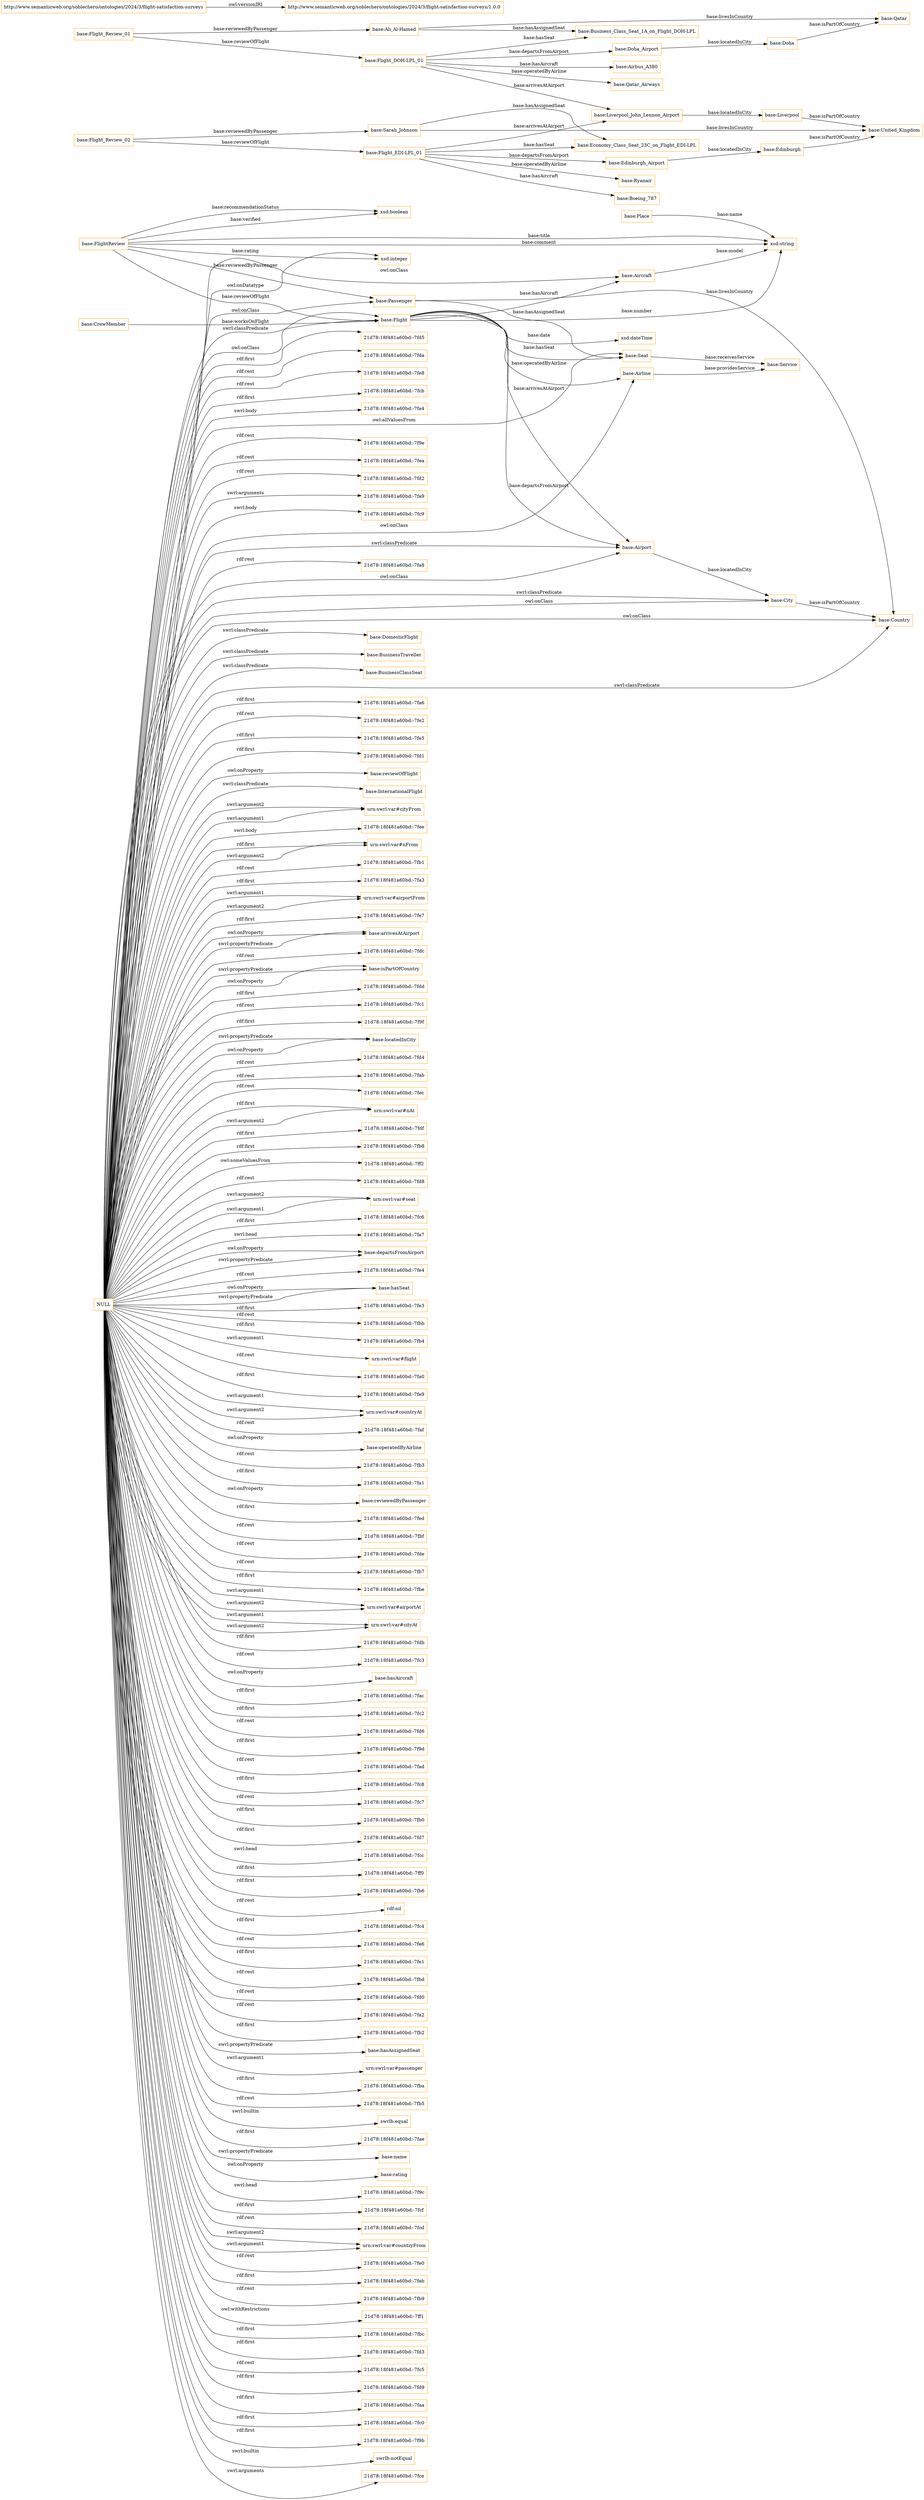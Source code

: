 digraph ar2dtool_diagram { 
rankdir=LR;
size="1501"
node [shape = rectangle, color="orange"]; "base:City" "base:Passenger" "base:Airline" "base:DomesticFlight" "base:Airport" "base:Place" "base:BusinessTraveller" "base:Service" "base:Country" "base:Flight" "base:CrewMember" "base:BusinessClassSeat" "base:Seat" "base:Aircraft" "base:InternationalFlight" "base:FlightReview" ; /*classes style*/
	"base:Edinburgh" -> "base:United_Kingdom" [ label = "base:isPartOfCountry" ];
	"NULL" -> "urn:swrl:var#cityFrom" [ label = "swrl:argument2" ];
	"NULL" -> "21d78:18f481a60bd:-7fee" [ label = "swrl:body" ];
	"NULL" -> "urn:swrl:var#nFrom" [ label = "rdf:first" ];
	"NULL" -> "21d78:18f481a60bd:-7fb1" [ label = "rdf:rest" ];
	"NULL" -> "21d78:18f481a60bd:-7fa3" [ label = "rdf:first" ];
	"NULL" -> "urn:swrl:var#airportFrom" [ label = "swrl:argument1" ];
	"NULL" -> "21d78:18f481a60bd:-7fe7" [ label = "rdf:first" ];
	"NULL" -> "base:arrivesAtAirport" [ label = "owl:onProperty" ];
	"NULL" -> "base:Airport" [ label = "swrl:classPredicate" ];
	"NULL" -> "base:Seat" [ label = "owl:allValuesFrom" ];
	"NULL" -> "21d78:18f481a60bd:-7fdc" [ label = "rdf:rest" ];
	"NULL" -> "base:isPartOfCountry" [ label = "swrl:propertyPredicate" ];
	"NULL" -> "xsd:integer" [ label = "owl:onDatatype" ];
	"NULL" -> "21d78:18f481a60bd:-7fdd" [ label = "rdf:first" ];
	"NULL" -> "21d78:18f481a60bd:-7fc1" [ label = "rdf:rest" ];
	"NULL" -> "base:arrivesAtAirport" [ label = "swrl:propertyPredicate" ];
	"NULL" -> "21d78:18f481a60bd:-7f9f" [ label = "rdf:first" ];
	"NULL" -> "base:locatedInCity" [ label = "swrl:propertyPredicate" ];
	"NULL" -> "21d78:18f481a60bd:-7fd4" [ label = "rdf:rest" ];
	"NULL" -> "21d78:18f481a60bd:-7fab" [ label = "rdf:rest" ];
	"NULL" -> "21d78:18f481a60bd:-7fec" [ label = "rdf:rest" ];
	"NULL" -> "base:Airport" [ label = "owl:onClass" ];
	"NULL" -> "base:DomesticFlight" [ label = "swrl:classPredicate" ];
	"NULL" -> "urn:swrl:var#nAt" [ label = "rdf:first" ];
	"NULL" -> "21d78:18f481a60bd:-7fdf" [ label = "rdf:first" ];
	"NULL" -> "21d78:18f481a60bd:-7fb8" [ label = "rdf:first" ];
	"NULL" -> "urn:swrl:var#nFrom" [ label = "swrl:argument2" ];
	"NULL" -> "21d78:18f481a60bd:-7ff2" [ label = "owl:someValuesFrom" ];
	"NULL" -> "21d78:18f481a60bd:-7fd8" [ label = "rdf:rest" ];
	"NULL" -> "base:Passenger" [ label = "owl:onClass" ];
	"NULL" -> "urn:swrl:var#seat" [ label = "swrl:argument2" ];
	"NULL" -> "base:Country" [ label = "owl:onClass" ];
	"NULL" -> "21d78:18f481a60bd:-7fc6" [ label = "rdf:first" ];
	"NULL" -> "21d78:18f481a60bd:-7fa7" [ label = "swrl:head" ];
	"NULL" -> "base:departsFromAirport" [ label = "owl:onProperty" ];
	"NULL" -> "21d78:18f481a60bd:-7fe4" [ label = "rdf:rest" ];
	"NULL" -> "base:hasSeat" [ label = "owl:onProperty" ];
	"NULL" -> "base:InternationalFlight" [ label = "swrl:classPredicate" ];
	"NULL" -> "21d78:18f481a60bd:-7fe3" [ label = "rdf:first" ];
	"NULL" -> "21d78:18f481a60bd:-7fbb" [ label = "rdf:rest" ];
	"NULL" -> "base:Flight" [ label = "swrl:classPredicate" ];
	"NULL" -> "21d78:18f481a60bd:-7fb4" [ label = "rdf:first" ];
	"NULL" -> "urn:swrl:var#flight" [ label = "swrl:argument1" ];
	"NULL" -> "21d78:18f481a60bd:-7fa0" [ label = "rdf:rest" ];
	"NULL" -> "21d78:18f481a60bd:-7fe9" [ label = "rdf:first" ];
	"NULL" -> "urn:swrl:var#countryAt" [ label = "swrl:argument1" ];
	"NULL" -> "21d78:18f481a60bd:-7faf" [ label = "rdf:rest" ];
	"NULL" -> "base:operatedByAirline" [ label = "owl:onProperty" ];
	"NULL" -> "base:isPartOfCountry" [ label = "owl:onProperty" ];
	"NULL" -> "21d78:18f481a60bd:-7fb3" [ label = "rdf:rest" ];
	"NULL" -> "21d78:18f481a60bd:-7fa1" [ label = "rdf:first" ];
	"NULL" -> "base:reviewedByPassenger" [ label = "owl:onProperty" ];
	"NULL" -> "21d78:18f481a60bd:-7fed" [ label = "rdf:first" ];
	"NULL" -> "base:City" [ label = "swrl:classPredicate" ];
	"NULL" -> "base:BusinessTraveller" [ label = "swrl:classPredicate" ];
	"NULL" -> "21d78:18f481a60bd:-7fbf" [ label = "rdf:rest" ];
	"NULL" -> "21d78:18f481a60bd:-7fde" [ label = "rdf:rest" ];
	"NULL" -> "21d78:18f481a60bd:-7fb7" [ label = "rdf:rest" ];
	"NULL" -> "21d78:18f481a60bd:-7fbe" [ label = "rdf:first" ];
	"NULL" -> "urn:swrl:var#airportAt" [ label = "swrl:argument1" ];
	"NULL" -> "urn:swrl:var#cityAt" [ label = "swrl:argument1" ];
	"NULL" -> "21d78:18f481a60bd:-7fdb" [ label = "rdf:first" ];
	"NULL" -> "21d78:18f481a60bd:-7fc3" [ label = "rdf:rest" ];
	"NULL" -> "base:hasAircraft" [ label = "owl:onProperty" ];
	"NULL" -> "base:BusinessClassSeat" [ label = "swrl:classPredicate" ];
	"NULL" -> "21d78:18f481a60bd:-7fac" [ label = "rdf:first" ];
	"NULL" -> "21d78:18f481a60bd:-7fc2" [ label = "rdf:first" ];
	"NULL" -> "21d78:18f481a60bd:-7fd6" [ label = "rdf:rest" ];
	"NULL" -> "base:locatedInCity" [ label = "owl:onProperty" ];
	"NULL" -> "21d78:18f481a60bd:-7f9d" [ label = "rdf:first" ];
	"NULL" -> "21d78:18f481a60bd:-7fad" [ label = "rdf:rest" ];
	"NULL" -> "21d78:18f481a60bd:-7fc8" [ label = "rdf:first" ];
	"NULL" -> "base:Flight" [ label = "owl:onClass" ];
	"NULL" -> "21d78:18f481a60bd:-7fc7" [ label = "rdf:rest" ];
	"NULL" -> "21d78:18f481a60bd:-7fb0" [ label = "rdf:first" ];
	"NULL" -> "21d78:18f481a60bd:-7fd7" [ label = "rdf:first" ];
	"NULL" -> "21d78:18f481a60bd:-7fcc" [ label = "swrl:head" ];
	"NULL" -> "21d78:18f481a60bd:-7ff0" [ label = "rdf:first" ];
	"NULL" -> "21d78:18f481a60bd:-7fb6" [ label = "rdf:first" ];
	"NULL" -> "rdf:nil" [ label = "rdf:rest" ];
	"NULL" -> "21d78:18f481a60bd:-7fc4" [ label = "rdf:first" ];
	"NULL" -> "21d78:18f481a60bd:-7fe6" [ label = "rdf:rest" ];
	"NULL" -> "21d78:18f481a60bd:-7fe1" [ label = "rdf:first" ];
	"NULL" -> "21d78:18f481a60bd:-7fbd" [ label = "rdf:rest" ];
	"NULL" -> "21d78:18f481a60bd:-7fd0" [ label = "rdf:rest" ];
	"NULL" -> "21d78:18f481a60bd:-7fa2" [ label = "rdf:rest" ];
	"NULL" -> "urn:swrl:var#seat" [ label = "swrl:argument1" ];
	"NULL" -> "urn:swrl:var#cityAt" [ label = "swrl:argument2" ];
	"NULL" -> "21d78:18f481a60bd:-7fb2" [ label = "rdf:first" ];
	"NULL" -> "base:hasAssignedSeat" [ label = "swrl:propertyPredicate" ];
	"NULL" -> "urn:swrl:var#passenger" [ label = "swrl:argument1" ];
	"NULL" -> "21d78:18f481a60bd:-7fba" [ label = "rdf:first" ];
	"NULL" -> "base:Aircraft" [ label = "owl:onClass" ];
	"NULL" -> "21d78:18f481a60bd:-7fb5" [ label = "rdf:rest" ];
	"NULL" -> "swrlb:equal" [ label = "swrl:builtin" ];
	"NULL" -> "21d78:18f481a60bd:-7fae" [ label = "rdf:first" ];
	"NULL" -> "base:name" [ label = "swrl:propertyPredicate" ];
	"NULL" -> "base:City" [ label = "owl:onClass" ];
	"NULL" -> "base:rating" [ label = "owl:onProperty" ];
	"NULL" -> "urn:swrl:var#countryAt" [ label = "swrl:argument2" ];
	"NULL" -> "21d78:18f481a60bd:-7f9c" [ label = "swrl:head" ];
	"NULL" -> "21d78:18f481a60bd:-7fcf" [ label = "rdf:first" ];
	"NULL" -> "21d78:18f481a60bd:-7fcd" [ label = "rdf:rest" ];
	"NULL" -> "urn:swrl:var#countryFrom" [ label = "swrl:argument2" ];
	"NULL" -> "21d78:18f481a60bd:-7fe0" [ label = "rdf:rest" ];
	"NULL" -> "21d78:18f481a60bd:-7feb" [ label = "rdf:first" ];
	"NULL" -> "21d78:18f481a60bd:-7fb9" [ label = "rdf:rest" ];
	"NULL" -> "21d78:18f481a60bd:-7ff1" [ label = "owl:withRestrictions" ];
	"NULL" -> "21d78:18f481a60bd:-7fbc" [ label = "rdf:first" ];
	"NULL" -> "21d78:18f481a60bd:-7fd3" [ label = "rdf:first" ];
	"NULL" -> "21d78:18f481a60bd:-7fc5" [ label = "rdf:rest" ];
	"NULL" -> "21d78:18f481a60bd:-7fd9" [ label = "rdf:first" ];
	"NULL" -> "21d78:18f481a60bd:-7faa" [ label = "rdf:first" ];
	"NULL" -> "21d78:18f481a60bd:-7fc0" [ label = "rdf:first" ];
	"NULL" -> "21d78:18f481a60bd:-7f9b" [ label = "rdf:first" ];
	"NULL" -> "swrlb:notEqual" [ label = "swrl:builtin" ];
	"NULL" -> "21d78:18f481a60bd:-7fce" [ label = "swrl:arguments" ];
	"NULL" -> "base:Country" [ label = "swrl:classPredicate" ];
	"NULL" -> "21d78:18f481a60bd:-7fd5" [ label = "rdf:first" ];
	"NULL" -> "21d78:18f481a60bd:-7fda" [ label = "rdf:rest" ];
	"NULL" -> "base:hasSeat" [ label = "swrl:propertyPredicate" ];
	"NULL" -> "21d78:18f481a60bd:-7fe8" [ label = "rdf:rest" ];
	"NULL" -> "21d78:18f481a60bd:-7fcb" [ label = "rdf:first" ];
	"NULL" -> "21d78:18f481a60bd:-7fa4" [ label = "swrl:body" ];
	"NULL" -> "base:departsFromAirport" [ label = "swrl:propertyPredicate" ];
	"NULL" -> "urn:swrl:var#airportFrom" [ label = "swrl:argument2" ];
	"NULL" -> "21d78:18f481a60bd:-7fd2" [ label = "rdf:rest" ];
	"NULL" -> "21d78:18f481a60bd:-7fa9" [ label = "swrl:arguments" ];
	"NULL" -> "urn:swrl:var#cityFrom" [ label = "swrl:argument1" ];
	"NULL" -> "urn:swrl:var#nAt" [ label = "swrl:argument2" ];
	"NULL" -> "urn:swrl:var#airportAt" [ label = "swrl:argument2" ];
	"NULL" -> "21d78:18f481a60bd:-7fc9" [ label = "swrl:body" ];
	"NULL" -> "21d78:18f481a60bd:-7f9e" [ label = "rdf:rest" ];
	"NULL" -> "21d78:18f481a60bd:-7fea" [ label = "rdf:rest" ];
	"NULL" -> "base:Airline" [ label = "owl:onClass" ];
	"NULL" -> "21d78:18f481a60bd:-7fa8" [ label = "rdf:rest" ];
	"NULL" -> "21d78:18f481a60bd:-7fa6" [ label = "rdf:first" ];
	"NULL" -> "21d78:18f481a60bd:-7fe2" [ label = "rdf:rest" ];
	"NULL" -> "21d78:18f481a60bd:-7fe5" [ label = "rdf:first" ];
	"NULL" -> "urn:swrl:var#countryFrom" [ label = "swrl:argument1" ];
	"NULL" -> "21d78:18f481a60bd:-7fd1" [ label = "rdf:first" ];
	"NULL" -> "base:reviewOfFlight" [ label = "owl:onProperty" ];
	"base:Edinburgh_Airport" -> "base:Edinburgh" [ label = "base:locatedInCity" ];
	"base:Sarah_Johnson" -> "base:United_Kingdom" [ label = "base:livesInCountry" ];
	"base:Sarah_Johnson" -> "base:Economy_Class_Seat_23C_on_Flight_EDI-LPL" [ label = "base:hasAssignedSeat" ];
	"base:Flight_Review_01" -> "base:Ali_Al-Hamed" [ label = "base:reviewedByPassenger" ];
	"base:Flight_Review_01" -> "base:Flight_DOH-LPL_01" [ label = "base:reviewOfFlight" ];
	"base:Ali_Al-Hamed" -> "base:Qatar" [ label = "base:livesInCountry" ];
	"base:Ali_Al-Hamed" -> "base:Business_Class_Seat_1A_on_Flight_DOH-LPL" [ label = "base:hasAssignedSeat" ];
	"base:Flight_EDI-LPL_01" -> "base:Ryanair" [ label = "base:operatedByAirline" ];
	"base:Flight_EDI-LPL_01" -> "base:Economy_Class_Seat_23C_on_Flight_EDI-LPL" [ label = "base:hasSeat" ];
	"base:Flight_EDI-LPL_01" -> "base:Boeing_787" [ label = "base:hasAircraft" ];
	"base:Flight_EDI-LPL_01" -> "base:Edinburgh_Airport" [ label = "base:departsFromAirport" ];
	"base:Flight_EDI-LPL_01" -> "base:Liverpool_John_Lennon_Airport" [ label = "base:arrivesAtAirport" ];
	"http://www.semanticweb.org/soblechero/ontologies/2024/3/flight-satisfaction-surveys" -> "http://www.semanticweb.org/soblechero/ontologies/2024/3/flight-satisfaction-surveys/1.0.0" [ label = "owl:versionIRI" ];
	"base:Liverpool_John_Lennon_Airport" -> "base:Liverpool" [ label = "base:locatedInCity" ];
	"base:Doha" -> "base:Qatar" [ label = "base:isPartOfCountry" ];
	"base:Liverpool" -> "base:United_Kingdom" [ label = "base:isPartOfCountry" ];
	"base:Flight_DOH-LPL_01" -> "base:Qatar_Airways" [ label = "base:operatedByAirline" ];
	"base:Flight_DOH-LPL_01" -> "base:Business_Class_Seat_1A_on_Flight_DOH-LPL" [ label = "base:hasSeat" ];
	"base:Flight_DOH-LPL_01" -> "base:Airbus_A380" [ label = "base:hasAircraft" ];
	"base:Flight_DOH-LPL_01" -> "base:Doha_Airport" [ label = "base:departsFromAirport" ];
	"base:Flight_DOH-LPL_01" -> "base:Liverpool_John_Lennon_Airport" [ label = "base:arrivesAtAirport" ];
	"base:Doha_Airport" -> "base:Doha" [ label = "base:locatedInCity" ];
	"base:Flight_Review_02" -> "base:Sarah_Johnson" [ label = "base:reviewedByPassenger" ];
	"base:Flight_Review_02" -> "base:Flight_EDI-LPL_01" [ label = "base:reviewOfFlight" ];
	"base:Airport" -> "base:City" [ label = "base:locatedInCity" ];
	"base:Place" -> "xsd:string" [ label = "base:name" ];
	"base:Airline" -> "base:Service" [ label = "base:providesService" ];
	"base:Flight" -> "base:Airline" [ label = "base:operatedByAirline" ];
	"base:Flight" -> "base:Aircraft" [ label = "base:hasAircraft" ];
	"base:FlightReview" -> "base:Passenger" [ label = "base:reviewedByPassenger" ];
	"base:Seat" -> "base:Service" [ label = "base:receivesService" ];
	"base:FlightReview" -> "xsd:integer" [ label = "base:rating" ];
	"base:Flight" -> "base:Airport" [ label = "base:arrivesAtAirport" ];
	"base:Passenger" -> "base:Country" [ label = "base:livesInCountry" ];
	"base:FlightReview" -> "xsd:boolean" [ label = "base:recommendationStatus" ];
	"base:FlightReview" -> "xsd:string" [ label = "base:title" ];
	"base:Flight" -> "xsd:dateTime" [ label = "base:date" ];
	"base:CrewMember" -> "base:Flight" [ label = "base:worksOnFlight" ];
	"base:Passenger" -> "base:Seat" [ label = "base:hasAssignedSeat" ];
	"base:City" -> "base:Country" [ label = "base:isPartOfCountry" ];
	"base:FlightReview" -> "xsd:boolean" [ label = "base:verified" ];
	"base:Flight" -> "base:Airport" [ label = "base:departsFromAirport" ];
	"base:Flight" -> "base:Seat" [ label = "base:hasSeat" ];
	"base:Aircraft" -> "xsd:string" [ label = "base:model" ];
	"base:FlightReview" -> "xsd:string" [ label = "base:comment" ];
	"base:Flight" -> "xsd:string" [ label = "base:number" ];
	"base:FlightReview" -> "base:Flight" [ label = "base:reviewOfFlight" ];

}
